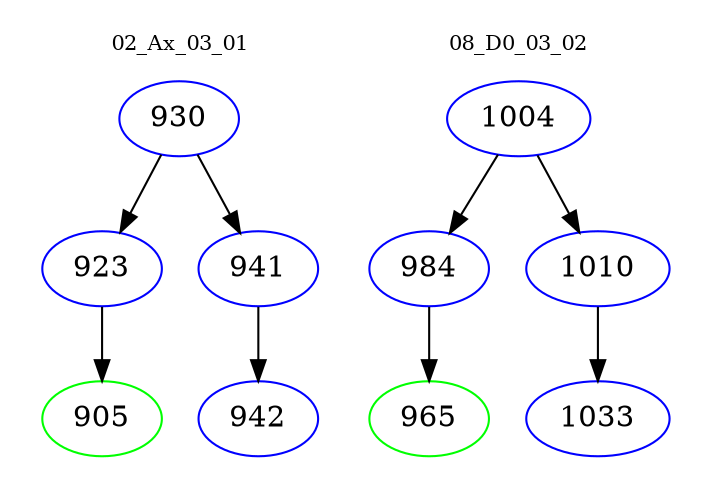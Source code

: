 digraph{
subgraph cluster_0 {
color = white
label = "02_Ax_03_01";
fontsize=10;
T0_930 [label="930", color="blue"]
T0_930 -> T0_923 [color="black"]
T0_923 [label="923", color="blue"]
T0_923 -> T0_905 [color="black"]
T0_905 [label="905", color="green"]
T0_930 -> T0_941 [color="black"]
T0_941 [label="941", color="blue"]
T0_941 -> T0_942 [color="black"]
T0_942 [label="942", color="blue"]
}
subgraph cluster_1 {
color = white
label = "08_D0_03_02";
fontsize=10;
T1_1004 [label="1004", color="blue"]
T1_1004 -> T1_984 [color="black"]
T1_984 [label="984", color="blue"]
T1_984 -> T1_965 [color="black"]
T1_965 [label="965", color="green"]
T1_1004 -> T1_1010 [color="black"]
T1_1010 [label="1010", color="blue"]
T1_1010 -> T1_1033 [color="black"]
T1_1033 [label="1033", color="blue"]
}
}
